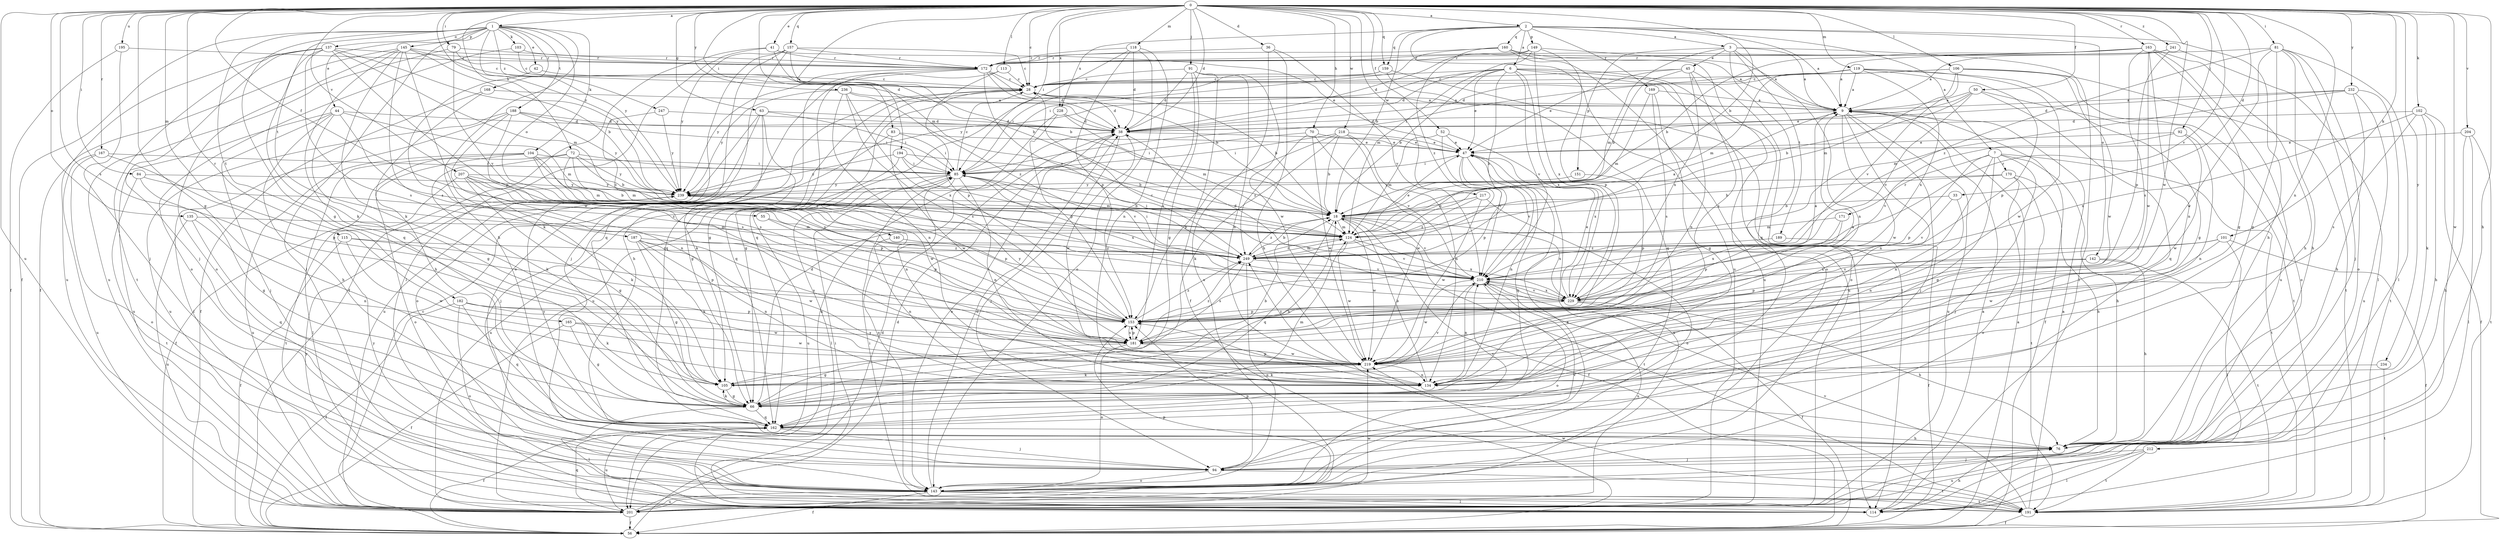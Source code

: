 strict digraph  {
0;
1;
2;
3;
6;
7;
9;
18;
28;
33;
36;
38;
41;
42;
44;
45;
47;
50;
52;
55;
56;
63;
66;
70;
72;
76;
79;
81;
83;
84;
85;
91;
92;
94;
101;
102;
103;
104;
105;
106;
113;
114;
115;
118;
119;
124;
134;
135;
137;
140;
142;
143;
145;
149;
151;
153;
157;
159;
160;
162;
163;
165;
167;
168;
169;
170;
171;
172;
181;
182;
187;
188;
189;
191;
194;
195;
201;
204;
207;
210;
212;
217;
218;
219;
228;
229;
232;
234;
236;
239;
241;
247;
249;
0 -> 1  [label=a];
0 -> 2  [label=a];
0 -> 18  [label=b];
0 -> 28  [label=c];
0 -> 33  [label=d];
0 -> 36  [label=d];
0 -> 38  [label=d];
0 -> 41  [label=e];
0 -> 50  [label=f];
0 -> 52  [label=f];
0 -> 55  [label=f];
0 -> 63  [label=g];
0 -> 66  [label=g];
0 -> 70  [label=h];
0 -> 72  [label=h];
0 -> 76  [label=h];
0 -> 79  [label=i];
0 -> 81  [label=i];
0 -> 83  [label=i];
0 -> 84  [label=i];
0 -> 85  [label=i];
0 -> 91  [label=j];
0 -> 92  [label=j];
0 -> 101  [label=k];
0 -> 102  [label=k];
0 -> 106  [label=l];
0 -> 113  [label=l];
0 -> 115  [label=m];
0 -> 118  [label=m];
0 -> 119  [label=m];
0 -> 124  [label=m];
0 -> 134  [label=n];
0 -> 135  [label=o];
0 -> 157  [label=q];
0 -> 159  [label=q];
0 -> 163  [label=r];
0 -> 165  [label=r];
0 -> 167  [label=r];
0 -> 181  [label=s];
0 -> 194  [label=u];
0 -> 195  [label=u];
0 -> 201  [label=u];
0 -> 204  [label=v];
0 -> 207  [label=v];
0 -> 210  [label=v];
0 -> 212  [label=w];
0 -> 217  [label=w];
0 -> 218  [label=w];
0 -> 219  [label=w];
0 -> 228  [label=x];
0 -> 232  [label=y];
0 -> 234  [label=y];
0 -> 236  [label=y];
0 -> 239  [label=y];
0 -> 241  [label=z];
1 -> 42  [label=e];
1 -> 44  [label=e];
1 -> 56  [label=f];
1 -> 66  [label=g];
1 -> 76  [label=h];
1 -> 103  [label=k];
1 -> 104  [label=k];
1 -> 114  [label=l];
1 -> 137  [label=o];
1 -> 140  [label=o];
1 -> 145  [label=p];
1 -> 168  [label=r];
1 -> 182  [label=t];
1 -> 187  [label=t];
1 -> 188  [label=t];
1 -> 239  [label=y];
1 -> 247  [label=z];
2 -> 3  [label=a];
2 -> 6  [label=a];
2 -> 7  [label=a];
2 -> 9  [label=a];
2 -> 18  [label=b];
2 -> 76  [label=h];
2 -> 142  [label=o];
2 -> 149  [label=p];
2 -> 159  [label=q];
2 -> 160  [label=q];
2 -> 169  [label=r];
2 -> 201  [label=u];
2 -> 228  [label=x];
3 -> 9  [label=a];
3 -> 45  [label=e];
3 -> 114  [label=l];
3 -> 124  [label=m];
3 -> 134  [label=n];
3 -> 151  [label=p];
3 -> 162  [label=q];
3 -> 189  [label=t];
6 -> 18  [label=b];
6 -> 28  [label=c];
6 -> 38  [label=d];
6 -> 47  [label=e];
6 -> 134  [label=n];
6 -> 143  [label=o];
6 -> 201  [label=u];
6 -> 210  [label=v];
6 -> 229  [label=x];
6 -> 239  [label=y];
6 -> 249  [label=z];
7 -> 66  [label=g];
7 -> 76  [label=h];
7 -> 94  [label=j];
7 -> 134  [label=n];
7 -> 153  [label=p];
7 -> 170  [label=r];
7 -> 171  [label=r];
7 -> 191  [label=t];
9 -> 38  [label=d];
9 -> 56  [label=f];
9 -> 94  [label=j];
9 -> 134  [label=n];
9 -> 201  [label=u];
9 -> 219  [label=w];
18 -> 56  [label=f];
18 -> 124  [label=m];
18 -> 162  [label=q];
18 -> 191  [label=t];
18 -> 210  [label=v];
18 -> 219  [label=w];
18 -> 229  [label=x];
18 -> 249  [label=z];
28 -> 9  [label=a];
28 -> 18  [label=b];
28 -> 38  [label=d];
28 -> 66  [label=g];
28 -> 162  [label=q];
28 -> 201  [label=u];
33 -> 18  [label=b];
33 -> 134  [label=n];
33 -> 210  [label=v];
36 -> 76  [label=h];
36 -> 172  [label=r];
36 -> 201  [label=u];
36 -> 210  [label=v];
38 -> 47  [label=e];
38 -> 94  [label=j];
38 -> 143  [label=o];
38 -> 219  [label=w];
41 -> 18  [label=b];
41 -> 47  [label=e];
41 -> 56  [label=f];
41 -> 114  [label=l];
41 -> 172  [label=r];
42 -> 28  [label=c];
42 -> 105  [label=k];
44 -> 38  [label=d];
44 -> 66  [label=g];
44 -> 76  [label=h];
44 -> 94  [label=j];
44 -> 124  [label=m];
44 -> 181  [label=s];
44 -> 201  [label=u];
45 -> 18  [label=b];
45 -> 28  [label=c];
45 -> 47  [label=e];
45 -> 114  [label=l];
45 -> 181  [label=s];
45 -> 229  [label=x];
47 -> 85  [label=i];
47 -> 134  [label=n];
47 -> 153  [label=p];
47 -> 162  [label=q];
47 -> 201  [label=u];
47 -> 210  [label=v];
50 -> 9  [label=a];
50 -> 18  [label=b];
50 -> 47  [label=e];
50 -> 162  [label=q];
50 -> 191  [label=t];
50 -> 210  [label=v];
52 -> 47  [label=e];
52 -> 124  [label=m];
52 -> 210  [label=v];
52 -> 229  [label=x];
55 -> 124  [label=m];
55 -> 153  [label=p];
56 -> 9  [label=a];
56 -> 28  [label=c];
56 -> 38  [label=d];
63 -> 38  [label=d];
63 -> 66  [label=g];
63 -> 85  [label=i];
63 -> 105  [label=k];
63 -> 143  [label=o];
63 -> 201  [label=u];
66 -> 18  [label=b];
66 -> 38  [label=d];
66 -> 105  [label=k];
66 -> 114  [label=l];
66 -> 124  [label=m];
66 -> 162  [label=q];
70 -> 47  [label=e];
70 -> 85  [label=i];
70 -> 210  [label=v];
70 -> 219  [label=w];
70 -> 249  [label=z];
72 -> 18  [label=b];
72 -> 56  [label=f];
72 -> 85  [label=i];
72 -> 105  [label=k];
72 -> 124  [label=m];
72 -> 239  [label=y];
72 -> 249  [label=z];
76 -> 94  [label=j];
79 -> 28  [label=c];
79 -> 172  [label=r];
79 -> 201  [label=u];
79 -> 210  [label=v];
81 -> 66  [label=g];
81 -> 76  [label=h];
81 -> 94  [label=j];
81 -> 114  [label=l];
81 -> 143  [label=o];
81 -> 172  [label=r];
81 -> 219  [label=w];
81 -> 249  [label=z];
83 -> 47  [label=e];
83 -> 85  [label=i];
83 -> 94  [label=j];
83 -> 219  [label=w];
84 -> 66  [label=g];
84 -> 191  [label=t];
84 -> 239  [label=y];
84 -> 249  [label=z];
85 -> 28  [label=c];
85 -> 114  [label=l];
85 -> 124  [label=m];
85 -> 134  [label=n];
85 -> 143  [label=o];
85 -> 201  [label=u];
85 -> 229  [label=x];
85 -> 239  [label=y];
91 -> 28  [label=c];
91 -> 38  [label=d];
91 -> 56  [label=f];
91 -> 66  [label=g];
91 -> 134  [label=n];
91 -> 181  [label=s];
91 -> 219  [label=w];
92 -> 47  [label=e];
92 -> 134  [label=n];
92 -> 210  [label=v];
92 -> 219  [label=w];
94 -> 143  [label=o];
94 -> 153  [label=p];
94 -> 191  [label=t];
94 -> 210  [label=v];
101 -> 56  [label=f];
101 -> 114  [label=l];
101 -> 219  [label=w];
101 -> 229  [label=x];
101 -> 249  [label=z];
102 -> 38  [label=d];
102 -> 56  [label=f];
102 -> 76  [label=h];
102 -> 105  [label=k];
102 -> 181  [label=s];
102 -> 229  [label=x];
103 -> 38  [label=d];
103 -> 143  [label=o];
103 -> 172  [label=r];
104 -> 85  [label=i];
104 -> 114  [label=l];
104 -> 124  [label=m];
104 -> 134  [label=n];
104 -> 143  [label=o];
104 -> 201  [label=u];
104 -> 219  [label=w];
105 -> 18  [label=b];
105 -> 66  [label=g];
105 -> 210  [label=v];
106 -> 28  [label=c];
106 -> 85  [label=i];
106 -> 124  [label=m];
106 -> 143  [label=o];
106 -> 191  [label=t];
106 -> 210  [label=v];
106 -> 219  [label=w];
113 -> 28  [label=c];
113 -> 76  [label=h];
113 -> 153  [label=p];
114 -> 9  [label=a];
114 -> 76  [label=h];
114 -> 85  [label=i];
114 -> 239  [label=y];
115 -> 56  [label=f];
115 -> 153  [label=p];
115 -> 219  [label=w];
115 -> 249  [label=z];
118 -> 38  [label=d];
118 -> 134  [label=n];
118 -> 143  [label=o];
118 -> 153  [label=p];
118 -> 162  [label=q];
118 -> 172  [label=r];
119 -> 9  [label=a];
119 -> 28  [label=c];
119 -> 38  [label=d];
119 -> 66  [label=g];
119 -> 124  [label=m];
119 -> 153  [label=p];
119 -> 219  [label=w];
119 -> 229  [label=x];
124 -> 9  [label=a];
124 -> 47  [label=e];
124 -> 85  [label=i];
124 -> 210  [label=v];
124 -> 219  [label=w];
124 -> 229  [label=x];
124 -> 249  [label=z];
134 -> 18  [label=b];
134 -> 153  [label=p];
135 -> 124  [label=m];
135 -> 134  [label=n];
135 -> 162  [label=q];
135 -> 201  [label=u];
137 -> 94  [label=j];
137 -> 105  [label=k];
137 -> 124  [label=m];
137 -> 153  [label=p];
137 -> 172  [label=r];
137 -> 181  [label=s];
137 -> 191  [label=t];
137 -> 201  [label=u];
137 -> 239  [label=y];
140 -> 134  [label=n];
140 -> 249  [label=z];
142 -> 76  [label=h];
142 -> 153  [label=p];
142 -> 191  [label=t];
142 -> 210  [label=v];
143 -> 38  [label=d];
143 -> 47  [label=e];
143 -> 56  [label=f];
143 -> 114  [label=l];
143 -> 191  [label=t];
143 -> 201  [label=u];
143 -> 239  [label=y];
145 -> 18  [label=b];
145 -> 28  [label=c];
145 -> 56  [label=f];
145 -> 105  [label=k];
145 -> 143  [label=o];
145 -> 162  [label=q];
145 -> 172  [label=r];
145 -> 181  [label=s];
145 -> 219  [label=w];
149 -> 9  [label=a];
149 -> 38  [label=d];
149 -> 124  [label=m];
149 -> 153  [label=p];
149 -> 172  [label=r];
149 -> 229  [label=x];
151 -> 153  [label=p];
151 -> 239  [label=y];
153 -> 181  [label=s];
153 -> 239  [label=y];
153 -> 249  [label=z];
157 -> 18  [label=b];
157 -> 28  [label=c];
157 -> 94  [label=j];
157 -> 143  [label=o];
157 -> 162  [label=q];
157 -> 172  [label=r];
157 -> 239  [label=y];
159 -> 28  [label=c];
159 -> 85  [label=i];
159 -> 114  [label=l];
159 -> 162  [label=q];
160 -> 9  [label=a];
160 -> 85  [label=i];
160 -> 143  [label=o];
160 -> 172  [label=r];
160 -> 201  [label=u];
160 -> 249  [label=z];
162 -> 56  [label=f];
162 -> 76  [label=h];
162 -> 94  [label=j];
162 -> 201  [label=u];
162 -> 210  [label=v];
162 -> 239  [label=y];
163 -> 9  [label=a];
163 -> 18  [label=b];
163 -> 66  [label=g];
163 -> 76  [label=h];
163 -> 134  [label=n];
163 -> 172  [label=r];
163 -> 181  [label=s];
163 -> 201  [label=u];
163 -> 219  [label=w];
165 -> 56  [label=f];
165 -> 66  [label=g];
165 -> 181  [label=s];
165 -> 219  [label=w];
167 -> 85  [label=i];
167 -> 143  [label=o];
167 -> 153  [label=p];
167 -> 201  [label=u];
168 -> 9  [label=a];
168 -> 56  [label=f];
168 -> 76  [label=h];
169 -> 9  [label=a];
169 -> 66  [label=g];
169 -> 124  [label=m];
169 -> 181  [label=s];
170 -> 18  [label=b];
170 -> 76  [label=h];
170 -> 143  [label=o];
170 -> 191  [label=t];
170 -> 239  [label=y];
171 -> 124  [label=m];
171 -> 153  [label=p];
171 -> 229  [label=x];
172 -> 18  [label=b];
172 -> 28  [label=c];
172 -> 38  [label=d];
172 -> 66  [label=g];
172 -> 162  [label=q];
172 -> 239  [label=y];
172 -> 249  [label=z];
181 -> 9  [label=a];
181 -> 66  [label=g];
181 -> 143  [label=o];
181 -> 153  [label=p];
181 -> 219  [label=w];
181 -> 249  [label=z];
182 -> 56  [label=f];
182 -> 105  [label=k];
182 -> 143  [label=o];
182 -> 153  [label=p];
182 -> 162  [label=q];
182 -> 219  [label=w];
187 -> 66  [label=g];
187 -> 105  [label=k];
187 -> 134  [label=n];
187 -> 181  [label=s];
187 -> 219  [label=w];
187 -> 249  [label=z];
188 -> 38  [label=d];
188 -> 85  [label=i];
188 -> 114  [label=l];
188 -> 134  [label=n];
188 -> 181  [label=s];
188 -> 201  [label=u];
188 -> 239  [label=y];
189 -> 56  [label=f];
189 -> 249  [label=z];
191 -> 9  [label=a];
191 -> 56  [label=f];
191 -> 85  [label=i];
191 -> 210  [label=v];
191 -> 219  [label=w];
194 -> 18  [label=b];
194 -> 85  [label=i];
194 -> 201  [label=u];
194 -> 210  [label=v];
194 -> 239  [label=y];
195 -> 56  [label=f];
195 -> 94  [label=j];
195 -> 172  [label=r];
201 -> 38  [label=d];
201 -> 56  [label=f];
201 -> 153  [label=p];
201 -> 162  [label=q];
201 -> 219  [label=w];
204 -> 47  [label=e];
204 -> 76  [label=h];
204 -> 114  [label=l];
204 -> 191  [label=t];
207 -> 18  [label=b];
207 -> 66  [label=g];
207 -> 105  [label=k];
207 -> 153  [label=p];
207 -> 191  [label=t];
207 -> 210  [label=v];
207 -> 239  [label=y];
210 -> 38  [label=d];
210 -> 134  [label=n];
210 -> 143  [label=o];
210 -> 201  [label=u];
210 -> 219  [label=w];
210 -> 229  [label=x];
212 -> 94  [label=j];
212 -> 114  [label=l];
212 -> 191  [label=t];
212 -> 201  [label=u];
217 -> 18  [label=b];
217 -> 143  [label=o];
217 -> 219  [label=w];
217 -> 249  [label=z];
218 -> 18  [label=b];
218 -> 47  [label=e];
218 -> 85  [label=i];
218 -> 105  [label=k];
218 -> 134  [label=n];
218 -> 153  [label=p];
218 -> 219  [label=w];
219 -> 105  [label=k];
219 -> 134  [label=n];
219 -> 249  [label=z];
228 -> 38  [label=d];
228 -> 124  [label=m];
228 -> 153  [label=p];
228 -> 201  [label=u];
229 -> 9  [label=a];
229 -> 28  [label=c];
229 -> 47  [label=e];
229 -> 56  [label=f];
229 -> 76  [label=h];
229 -> 153  [label=p];
229 -> 210  [label=v];
232 -> 9  [label=a];
232 -> 38  [label=d];
232 -> 76  [label=h];
232 -> 124  [label=m];
232 -> 191  [label=t];
232 -> 201  [label=u];
234 -> 105  [label=k];
234 -> 191  [label=t];
236 -> 9  [label=a];
236 -> 134  [label=n];
236 -> 181  [label=s];
236 -> 229  [label=x];
236 -> 239  [label=y];
236 -> 249  [label=z];
239 -> 18  [label=b];
239 -> 153  [label=p];
241 -> 9  [label=a];
241 -> 114  [label=l];
241 -> 153  [label=p];
241 -> 172  [label=r];
247 -> 38  [label=d];
247 -> 239  [label=y];
247 -> 249  [label=z];
249 -> 18  [label=b];
249 -> 85  [label=i];
249 -> 124  [label=m];
249 -> 143  [label=o];
249 -> 181  [label=s];
249 -> 210  [label=v];
}
